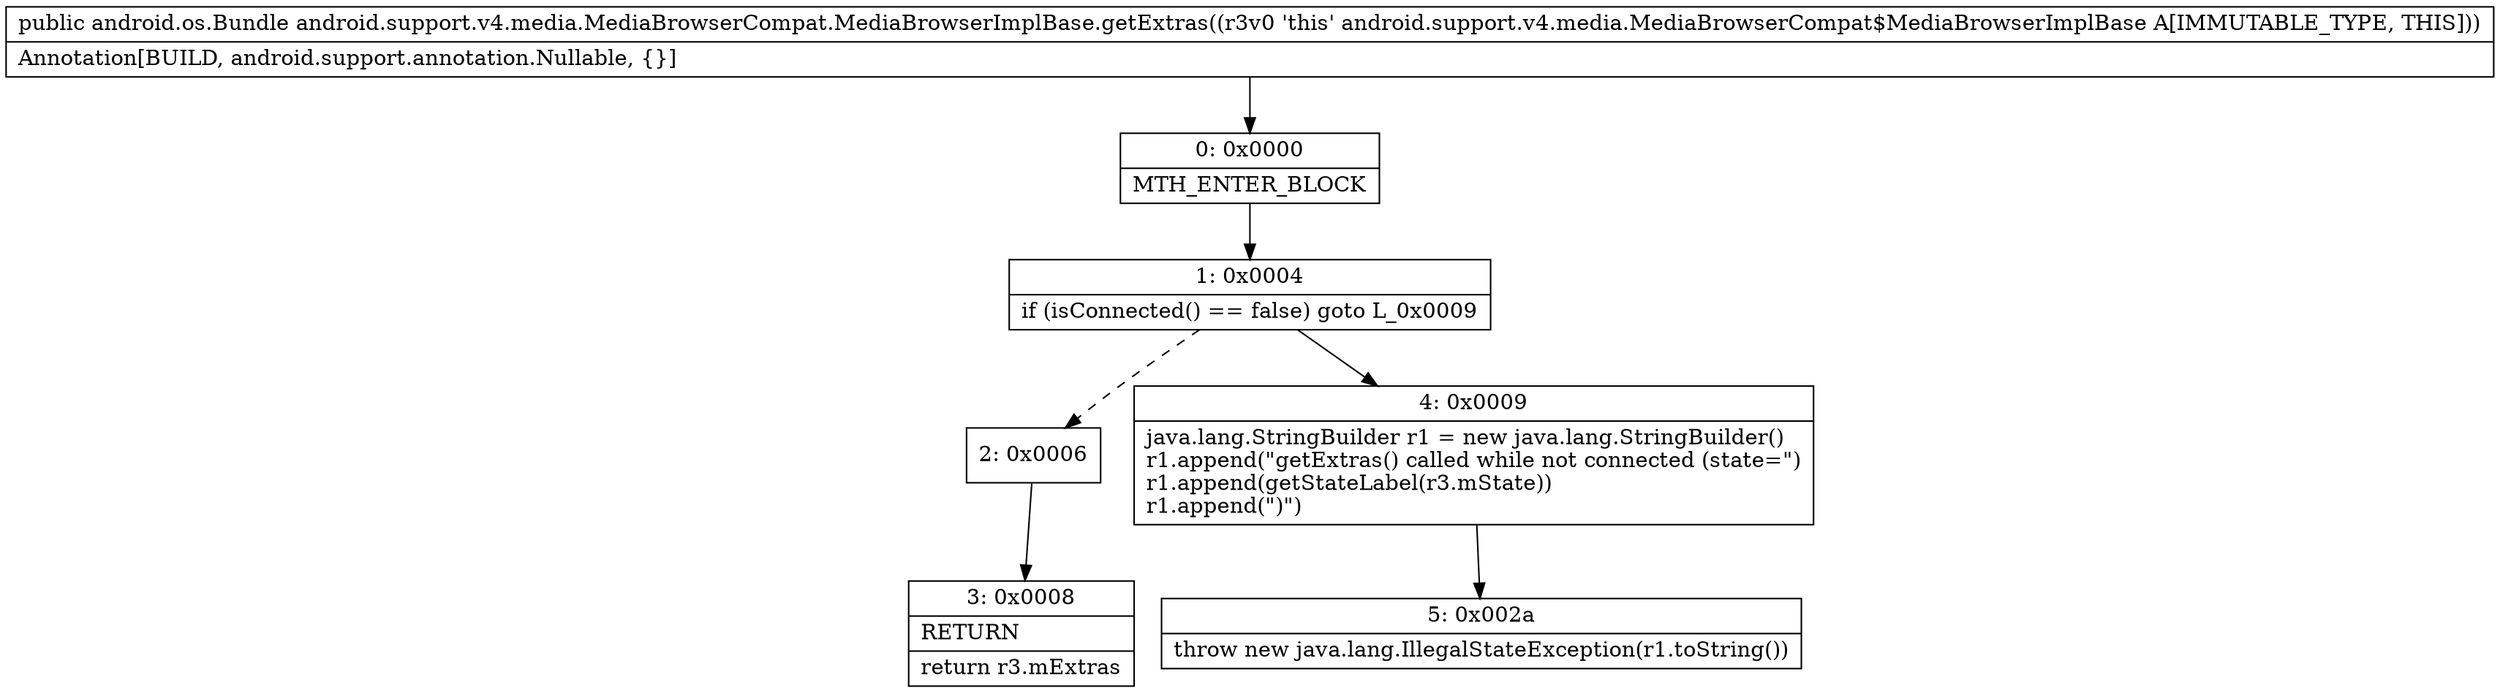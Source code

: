 digraph "CFG forandroid.support.v4.media.MediaBrowserCompat.MediaBrowserImplBase.getExtras()Landroid\/os\/Bundle;" {
Node_0 [shape=record,label="{0\:\ 0x0000|MTH_ENTER_BLOCK\l}"];
Node_1 [shape=record,label="{1\:\ 0x0004|if (isConnected() == false) goto L_0x0009\l}"];
Node_2 [shape=record,label="{2\:\ 0x0006}"];
Node_3 [shape=record,label="{3\:\ 0x0008|RETURN\l|return r3.mExtras\l}"];
Node_4 [shape=record,label="{4\:\ 0x0009|java.lang.StringBuilder r1 = new java.lang.StringBuilder()\lr1.append(\"getExtras() called while not connected (state=\")\lr1.append(getStateLabel(r3.mState))\lr1.append(\")\")\l}"];
Node_5 [shape=record,label="{5\:\ 0x002a|throw new java.lang.IllegalStateException(r1.toString())\l}"];
MethodNode[shape=record,label="{public android.os.Bundle android.support.v4.media.MediaBrowserCompat.MediaBrowserImplBase.getExtras((r3v0 'this' android.support.v4.media.MediaBrowserCompat$MediaBrowserImplBase A[IMMUTABLE_TYPE, THIS]))  | Annotation[BUILD, android.support.annotation.Nullable, \{\}]\l}"];
MethodNode -> Node_0;
Node_0 -> Node_1;
Node_1 -> Node_2[style=dashed];
Node_1 -> Node_4;
Node_2 -> Node_3;
Node_4 -> Node_5;
}

